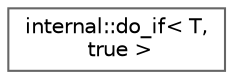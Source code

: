 digraph "类继承关系图"
{
 // LATEX_PDF_SIZE
  bgcolor="transparent";
  edge [fontname=Helvetica,fontsize=10,labelfontname=Helvetica,labelfontsize=10];
  node [fontname=Helvetica,fontsize=10,shape=box,height=0.2,width=0.4];
  rankdir="LR";
  Node0 [id="Node000000",label="internal::do_if\< T,\l true \>",height=0.2,width=0.4,color="grey40", fillcolor="white", style="filled",URL="$structinternal_1_1do__if_3_01_t_00_01true_01_4.html",tooltip=" "];
}
